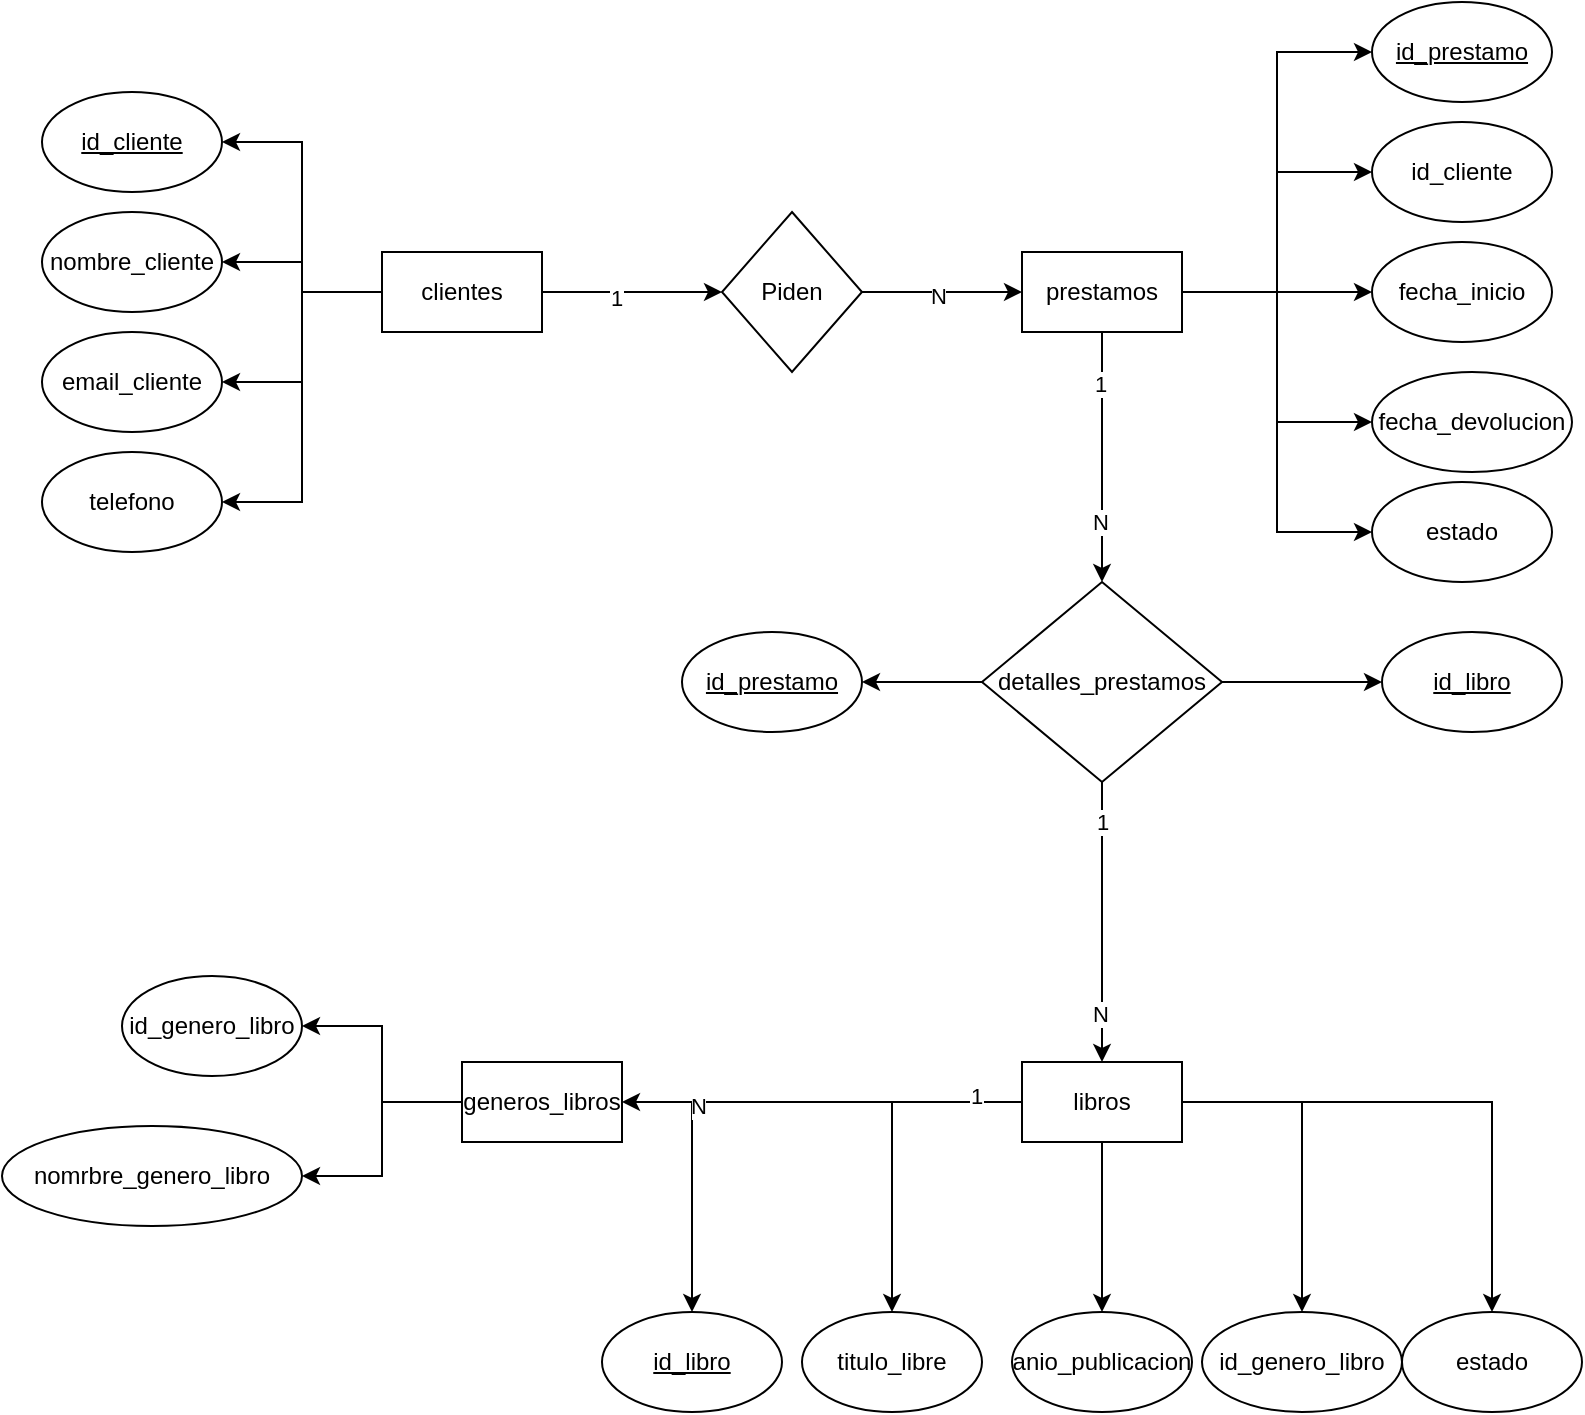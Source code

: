<mxfile version="23.1.7" type="device">
  <diagram id="tdZ3WZQOjexCQ3hujAFJ" name="Página-2">
    <mxGraphModel dx="1290" dy="557" grid="1" gridSize="10" guides="1" tooltips="1" connect="1" arrows="1" fold="1" page="1" pageScale="1" pageWidth="827" pageHeight="1169" math="0" shadow="0">
      <root>
        <mxCell id="0" />
        <mxCell id="1" parent="0" />
        <mxCell id="3Au8yONCBydwRsCraxRL-5" style="edgeStyle=orthogonalEdgeStyle;rounded=0;orthogonalLoop=1;jettySize=auto;html=1;entryX=1;entryY=0.5;entryDx=0;entryDy=0;" parent="1" source="9N3lgRsaSQirJw4kygfV-1" target="3Au8yONCBydwRsCraxRL-4" edge="1">
          <mxGeometry relative="1" as="geometry" />
        </mxCell>
        <mxCell id="3Au8yONCBydwRsCraxRL-6" style="edgeStyle=orthogonalEdgeStyle;rounded=0;orthogonalLoop=1;jettySize=auto;html=1;entryX=1;entryY=0.5;entryDx=0;entryDy=0;" parent="1" source="9N3lgRsaSQirJw4kygfV-1" target="3Au8yONCBydwRsCraxRL-1" edge="1">
          <mxGeometry relative="1" as="geometry" />
        </mxCell>
        <mxCell id="3Au8yONCBydwRsCraxRL-7" style="edgeStyle=orthogonalEdgeStyle;rounded=0;orthogonalLoop=1;jettySize=auto;html=1;entryX=1;entryY=0.5;entryDx=0;entryDy=0;" parent="1" source="9N3lgRsaSQirJw4kygfV-1" target="3Au8yONCBydwRsCraxRL-2" edge="1">
          <mxGeometry relative="1" as="geometry" />
        </mxCell>
        <mxCell id="3Au8yONCBydwRsCraxRL-8" style="edgeStyle=orthogonalEdgeStyle;rounded=0;orthogonalLoop=1;jettySize=auto;html=1;entryX=1;entryY=0.5;entryDx=0;entryDy=0;" parent="1" source="9N3lgRsaSQirJw4kygfV-1" target="3Au8yONCBydwRsCraxRL-3" edge="1">
          <mxGeometry relative="1" as="geometry" />
        </mxCell>
        <mxCell id="sCwSV7Wj6j79UF41f37--2" style="edgeStyle=orthogonalEdgeStyle;rounded=0;orthogonalLoop=1;jettySize=auto;html=1;" parent="1" source="9N3lgRsaSQirJw4kygfV-1" target="sCwSV7Wj6j79UF41f37--1" edge="1">
          <mxGeometry relative="1" as="geometry" />
        </mxCell>
        <mxCell id="sCwSV7Wj6j79UF41f37--4" value="1" style="edgeLabel;html=1;align=center;verticalAlign=middle;resizable=0;points=[];" parent="sCwSV7Wj6j79UF41f37--2" vertex="1" connectable="0">
          <mxGeometry x="-0.173" y="-3" relative="1" as="geometry">
            <mxPoint as="offset" />
          </mxGeometry>
        </mxCell>
        <mxCell id="9N3lgRsaSQirJw4kygfV-1" value="clientes" style="rounded=0;whiteSpace=wrap;html=1;" parent="1" vertex="1">
          <mxGeometry x="220" y="160" width="80" height="40" as="geometry" />
        </mxCell>
        <mxCell id="sCwSV7Wj6j79UF41f37--14" style="edgeStyle=orthogonalEdgeStyle;rounded=0;orthogonalLoop=1;jettySize=auto;html=1;entryX=0;entryY=0.5;entryDx=0;entryDy=0;" parent="1" source="lPpSKoK0zPtpciVQbgG--1" target="sCwSV7Wj6j79UF41f37--12" edge="1">
          <mxGeometry relative="1" as="geometry" />
        </mxCell>
        <mxCell id="sCwSV7Wj6j79UF41f37--15" style="edgeStyle=orthogonalEdgeStyle;rounded=0;orthogonalLoop=1;jettySize=auto;html=1;entryX=0;entryY=0.5;entryDx=0;entryDy=0;" parent="1" source="lPpSKoK0zPtpciVQbgG--1" target="sCwSV7Wj6j79UF41f37--9" edge="1">
          <mxGeometry relative="1" as="geometry" />
        </mxCell>
        <mxCell id="sCwSV7Wj6j79UF41f37--16" style="edgeStyle=orthogonalEdgeStyle;rounded=0;orthogonalLoop=1;jettySize=auto;html=1;entryX=0;entryY=0.5;entryDx=0;entryDy=0;" parent="1" source="lPpSKoK0zPtpciVQbgG--1" target="sCwSV7Wj6j79UF41f37--10" edge="1">
          <mxGeometry relative="1" as="geometry" />
        </mxCell>
        <mxCell id="sCwSV7Wj6j79UF41f37--17" style="edgeStyle=orthogonalEdgeStyle;rounded=0;orthogonalLoop=1;jettySize=auto;html=1;entryX=0;entryY=0.5;entryDx=0;entryDy=0;" parent="1" source="lPpSKoK0zPtpciVQbgG--1" target="sCwSV7Wj6j79UF41f37--11" edge="1">
          <mxGeometry relative="1" as="geometry" />
        </mxCell>
        <mxCell id="sCwSV7Wj6j79UF41f37--18" style="edgeStyle=orthogonalEdgeStyle;rounded=0;orthogonalLoop=1;jettySize=auto;html=1;entryX=0;entryY=0.5;entryDx=0;entryDy=0;" parent="1" source="lPpSKoK0zPtpciVQbgG--1" target="sCwSV7Wj6j79UF41f37--13" edge="1">
          <mxGeometry relative="1" as="geometry" />
        </mxCell>
        <mxCell id="sCwSV7Wj6j79UF41f37--19" style="edgeStyle=orthogonalEdgeStyle;rounded=0;orthogonalLoop=1;jettySize=auto;html=1;entryX=0.5;entryY=0;entryDx=0;entryDy=0;" parent="1" source="lPpSKoK0zPtpciVQbgG--1" target="sCwSV7Wj6j79UF41f37--5" edge="1">
          <mxGeometry relative="1" as="geometry" />
        </mxCell>
        <mxCell id="sCwSV7Wj6j79UF41f37--47" value="1" style="edgeLabel;html=1;align=center;verticalAlign=middle;resizable=0;points=[];" parent="sCwSV7Wj6j79UF41f37--19" vertex="1" connectable="0">
          <mxGeometry x="-0.581" y="-1" relative="1" as="geometry">
            <mxPoint as="offset" />
          </mxGeometry>
        </mxCell>
        <mxCell id="sCwSV7Wj6j79UF41f37--48" value="N" style="edgeLabel;html=1;align=center;verticalAlign=middle;resizable=0;points=[];" parent="sCwSV7Wj6j79UF41f37--19" vertex="1" connectable="0">
          <mxGeometry x="0.519" y="-1" relative="1" as="geometry">
            <mxPoint as="offset" />
          </mxGeometry>
        </mxCell>
        <mxCell id="lPpSKoK0zPtpciVQbgG--1" value="prestamos" style="rounded=0;whiteSpace=wrap;html=1;" parent="1" vertex="1">
          <mxGeometry x="540" y="160" width="80" height="40" as="geometry" />
        </mxCell>
        <mxCell id="3Au8yONCBydwRsCraxRL-1" value="nombre_cliente" style="ellipse;whiteSpace=wrap;html=1;" parent="1" vertex="1">
          <mxGeometry x="50" y="140" width="90" height="50" as="geometry" />
        </mxCell>
        <mxCell id="3Au8yONCBydwRsCraxRL-2" value="email_cliente" style="ellipse;whiteSpace=wrap;html=1;" parent="1" vertex="1">
          <mxGeometry x="50" y="200" width="90" height="50" as="geometry" />
        </mxCell>
        <mxCell id="3Au8yONCBydwRsCraxRL-3" value="telefono" style="ellipse;whiteSpace=wrap;html=1;" parent="1" vertex="1">
          <mxGeometry x="50" y="260" width="90" height="50" as="geometry" />
        </mxCell>
        <mxCell id="3Au8yONCBydwRsCraxRL-4" value="&lt;u&gt;id_cliente&lt;/u&gt;" style="ellipse;whiteSpace=wrap;html=1;" parent="1" vertex="1">
          <mxGeometry x="50" y="80" width="90" height="50" as="geometry" />
        </mxCell>
        <mxCell id="sCwSV7Wj6j79UF41f37--3" style="edgeStyle=orthogonalEdgeStyle;rounded=0;orthogonalLoop=1;jettySize=auto;html=1;entryX=0;entryY=0.5;entryDx=0;entryDy=0;" parent="1" source="sCwSV7Wj6j79UF41f37--1" target="lPpSKoK0zPtpciVQbgG--1" edge="1">
          <mxGeometry relative="1" as="geometry" />
        </mxCell>
        <mxCell id="sCwSV7Wj6j79UF41f37--8" value="N" style="edgeLabel;html=1;align=center;verticalAlign=middle;resizable=0;points=[];" parent="sCwSV7Wj6j79UF41f37--3" vertex="1" connectable="0">
          <mxGeometry x="-0.062" y="-2" relative="1" as="geometry">
            <mxPoint as="offset" />
          </mxGeometry>
        </mxCell>
        <mxCell id="sCwSV7Wj6j79UF41f37--1" value="Piden" style="rhombus;whiteSpace=wrap;html=1;" parent="1" vertex="1">
          <mxGeometry x="390" y="140" width="70" height="80" as="geometry" />
        </mxCell>
        <mxCell id="sCwSV7Wj6j79UF41f37--22" style="edgeStyle=orthogonalEdgeStyle;rounded=0;orthogonalLoop=1;jettySize=auto;html=1;exitX=1;exitY=0.5;exitDx=0;exitDy=0;entryX=0;entryY=0.5;entryDx=0;entryDy=0;" parent="1" source="sCwSV7Wj6j79UF41f37--5" target="sCwSV7Wj6j79UF41f37--21" edge="1">
          <mxGeometry relative="1" as="geometry" />
        </mxCell>
        <mxCell id="sCwSV7Wj6j79UF41f37--23" style="edgeStyle=orthogonalEdgeStyle;rounded=0;orthogonalLoop=1;jettySize=auto;html=1;entryX=1;entryY=0.5;entryDx=0;entryDy=0;" parent="1" source="sCwSV7Wj6j79UF41f37--5" target="sCwSV7Wj6j79UF41f37--20" edge="1">
          <mxGeometry relative="1" as="geometry" />
        </mxCell>
        <mxCell id="sCwSV7Wj6j79UF41f37--25" value="" style="edgeStyle=orthogonalEdgeStyle;rounded=0;orthogonalLoop=1;jettySize=auto;html=1;entryX=0.5;entryY=0;entryDx=0;entryDy=0;" parent="1" source="sCwSV7Wj6j79UF41f37--5" target="sCwSV7Wj6j79UF41f37--24" edge="1">
          <mxGeometry relative="1" as="geometry" />
        </mxCell>
        <mxCell id="sCwSV7Wj6j79UF41f37--49" value="1" style="edgeLabel;html=1;align=center;verticalAlign=middle;resizable=0;points=[];" parent="sCwSV7Wj6j79UF41f37--25" vertex="1" connectable="0">
          <mxGeometry x="-0.721" relative="1" as="geometry">
            <mxPoint as="offset" />
          </mxGeometry>
        </mxCell>
        <mxCell id="sCwSV7Wj6j79UF41f37--50" value="N" style="edgeLabel;html=1;align=center;verticalAlign=middle;resizable=0;points=[];" parent="sCwSV7Wj6j79UF41f37--25" vertex="1" connectable="0">
          <mxGeometry x="0.651" y="-1" relative="1" as="geometry">
            <mxPoint as="offset" />
          </mxGeometry>
        </mxCell>
        <mxCell id="sCwSV7Wj6j79UF41f37--5" value="detalles_prestamos" style="rhombus;whiteSpace=wrap;html=1;" parent="1" vertex="1">
          <mxGeometry x="520" y="325" width="120" height="100" as="geometry" />
        </mxCell>
        <mxCell id="sCwSV7Wj6j79UF41f37--9" value="id_cliente" style="ellipse;whiteSpace=wrap;html=1;" parent="1" vertex="1">
          <mxGeometry x="715" y="95" width="90" height="50" as="geometry" />
        </mxCell>
        <mxCell id="sCwSV7Wj6j79UF41f37--10" value="fecha_inicio" style="ellipse;whiteSpace=wrap;html=1;" parent="1" vertex="1">
          <mxGeometry x="715" y="155" width="90" height="50" as="geometry" />
        </mxCell>
        <mxCell id="sCwSV7Wj6j79UF41f37--11" value="fecha_devolucion" style="ellipse;whiteSpace=wrap;html=1;" parent="1" vertex="1">
          <mxGeometry x="715" y="220" width="100" height="50" as="geometry" />
        </mxCell>
        <mxCell id="sCwSV7Wj6j79UF41f37--12" value="&lt;u&gt;id_prestamo&lt;/u&gt;" style="ellipse;whiteSpace=wrap;html=1;" parent="1" vertex="1">
          <mxGeometry x="715" y="35" width="90" height="50" as="geometry" />
        </mxCell>
        <mxCell id="sCwSV7Wj6j79UF41f37--13" value="estado" style="ellipse;whiteSpace=wrap;html=1;" parent="1" vertex="1">
          <mxGeometry x="715" y="275" width="90" height="50" as="geometry" />
        </mxCell>
        <mxCell id="sCwSV7Wj6j79UF41f37--20" value="&lt;u&gt;id_prestamo&lt;/u&gt;" style="ellipse;whiteSpace=wrap;html=1;" parent="1" vertex="1">
          <mxGeometry x="370" y="350" width="90" height="50" as="geometry" />
        </mxCell>
        <mxCell id="sCwSV7Wj6j79UF41f37--21" value="&lt;u&gt;id_libro&lt;/u&gt;" style="ellipse;whiteSpace=wrap;html=1;" parent="1" vertex="1">
          <mxGeometry x="720" y="350" width="90" height="50" as="geometry" />
        </mxCell>
        <mxCell id="sCwSV7Wj6j79UF41f37--31" style="edgeStyle=orthogonalEdgeStyle;rounded=0;orthogonalLoop=1;jettySize=auto;html=1;entryX=0.5;entryY=0;entryDx=0;entryDy=0;" parent="1" source="sCwSV7Wj6j79UF41f37--24" target="sCwSV7Wj6j79UF41f37--27" edge="1">
          <mxGeometry relative="1" as="geometry" />
        </mxCell>
        <mxCell id="sCwSV7Wj6j79UF41f37--32" style="edgeStyle=orthogonalEdgeStyle;rounded=0;orthogonalLoop=1;jettySize=auto;html=1;entryX=0.5;entryY=0;entryDx=0;entryDy=0;" parent="1" source="sCwSV7Wj6j79UF41f37--24" target="sCwSV7Wj6j79UF41f37--28" edge="1">
          <mxGeometry relative="1" as="geometry" />
        </mxCell>
        <mxCell id="sCwSV7Wj6j79UF41f37--33" style="edgeStyle=orthogonalEdgeStyle;rounded=0;orthogonalLoop=1;jettySize=auto;html=1;entryX=0.5;entryY=0;entryDx=0;entryDy=0;" parent="1" source="sCwSV7Wj6j79UF41f37--24" target="sCwSV7Wj6j79UF41f37--30" edge="1">
          <mxGeometry relative="1" as="geometry" />
        </mxCell>
        <mxCell id="sCwSV7Wj6j79UF41f37--34" style="edgeStyle=orthogonalEdgeStyle;rounded=0;orthogonalLoop=1;jettySize=auto;html=1;entryX=0.5;entryY=0;entryDx=0;entryDy=0;" parent="1" source="sCwSV7Wj6j79UF41f37--24" target="sCwSV7Wj6j79UF41f37--26" edge="1">
          <mxGeometry relative="1" as="geometry" />
        </mxCell>
        <mxCell id="sCwSV7Wj6j79UF41f37--35" style="edgeStyle=orthogonalEdgeStyle;rounded=0;orthogonalLoop=1;jettySize=auto;html=1;entryX=0.5;entryY=0;entryDx=0;entryDy=0;" parent="1" source="sCwSV7Wj6j79UF41f37--24" target="sCwSV7Wj6j79UF41f37--29" edge="1">
          <mxGeometry relative="1" as="geometry" />
        </mxCell>
        <mxCell id="sCwSV7Wj6j79UF41f37--46" style="edgeStyle=orthogonalEdgeStyle;rounded=0;orthogonalLoop=1;jettySize=auto;html=1;entryX=1;entryY=0.5;entryDx=0;entryDy=0;" parent="1" source="sCwSV7Wj6j79UF41f37--24" target="sCwSV7Wj6j79UF41f37--40" edge="1">
          <mxGeometry relative="1" as="geometry" />
        </mxCell>
        <mxCell id="sCwSV7Wj6j79UF41f37--51" value="1" style="edgeLabel;html=1;align=center;verticalAlign=middle;resizable=0;points=[];" parent="sCwSV7Wj6j79UF41f37--46" vertex="1" connectable="0">
          <mxGeometry x="-0.767" y="-3" relative="1" as="geometry">
            <mxPoint as="offset" />
          </mxGeometry>
        </mxCell>
        <mxCell id="sCwSV7Wj6j79UF41f37--52" value="N" style="edgeLabel;html=1;align=center;verticalAlign=middle;resizable=0;points=[];" parent="sCwSV7Wj6j79UF41f37--46" vertex="1" connectable="0">
          <mxGeometry x="0.62" y="2" relative="1" as="geometry">
            <mxPoint as="offset" />
          </mxGeometry>
        </mxCell>
        <mxCell id="sCwSV7Wj6j79UF41f37--24" value="libros" style="rounded=0;whiteSpace=wrap;html=1;" parent="1" vertex="1">
          <mxGeometry x="540" y="565" width="80" height="40" as="geometry" />
        </mxCell>
        <mxCell id="sCwSV7Wj6j79UF41f37--26" value="titulo_libre" style="ellipse;whiteSpace=wrap;html=1;" parent="1" vertex="1">
          <mxGeometry x="430" y="690" width="90" height="50" as="geometry" />
        </mxCell>
        <mxCell id="sCwSV7Wj6j79UF41f37--27" value="anio_publicacion" style="ellipse;whiteSpace=wrap;html=1;" parent="1" vertex="1">
          <mxGeometry x="535" y="690" width="90" height="50" as="geometry" />
        </mxCell>
        <mxCell id="sCwSV7Wj6j79UF41f37--28" value="id_genero_libro" style="ellipse;whiteSpace=wrap;html=1;" parent="1" vertex="1">
          <mxGeometry x="630" y="690" width="100" height="50" as="geometry" />
        </mxCell>
        <mxCell id="sCwSV7Wj6j79UF41f37--29" value="&lt;u&gt;id_libro&lt;/u&gt;" style="ellipse;whiteSpace=wrap;html=1;" parent="1" vertex="1">
          <mxGeometry x="330" y="690" width="90" height="50" as="geometry" />
        </mxCell>
        <mxCell id="sCwSV7Wj6j79UF41f37--30" value="estado" style="ellipse;whiteSpace=wrap;html=1;" parent="1" vertex="1">
          <mxGeometry x="730" y="690" width="90" height="50" as="geometry" />
        </mxCell>
        <mxCell id="sCwSV7Wj6j79UF41f37--37" style="edgeStyle=orthogonalEdgeStyle;rounded=0;orthogonalLoop=1;jettySize=auto;html=1;entryX=1;entryY=0.5;entryDx=0;entryDy=0;" parent="1" source="sCwSV7Wj6j79UF41f37--40" target="sCwSV7Wj6j79UF41f37--41" edge="1">
          <mxGeometry relative="1" as="geometry">
            <mxPoint x="180" y="562" as="targetPoint" />
          </mxGeometry>
        </mxCell>
        <mxCell id="sCwSV7Wj6j79UF41f37--38" style="edgeStyle=orthogonalEdgeStyle;rounded=0;orthogonalLoop=1;jettySize=auto;html=1;entryX=1;entryY=0.5;entryDx=0;entryDy=0;" parent="1" source="sCwSV7Wj6j79UF41f37--40" target="sCwSV7Wj6j79UF41f37--42" edge="1">
          <mxGeometry relative="1" as="geometry" />
        </mxCell>
        <mxCell id="sCwSV7Wj6j79UF41f37--40" value="generos_libros" style="rounded=0;whiteSpace=wrap;html=1;" parent="1" vertex="1">
          <mxGeometry x="260" y="565" width="80" height="40" as="geometry" />
        </mxCell>
        <mxCell id="sCwSV7Wj6j79UF41f37--41" value="id_genero_libro" style="ellipse;whiteSpace=wrap;html=1;" parent="1" vertex="1">
          <mxGeometry x="90" y="522" width="90" height="50" as="geometry" />
        </mxCell>
        <mxCell id="sCwSV7Wj6j79UF41f37--42" value="nomrbre_genero_libro" style="ellipse;whiteSpace=wrap;html=1;" parent="1" vertex="1">
          <mxGeometry x="30" y="597" width="150" height="50" as="geometry" />
        </mxCell>
      </root>
    </mxGraphModel>
  </diagram>
</mxfile>
